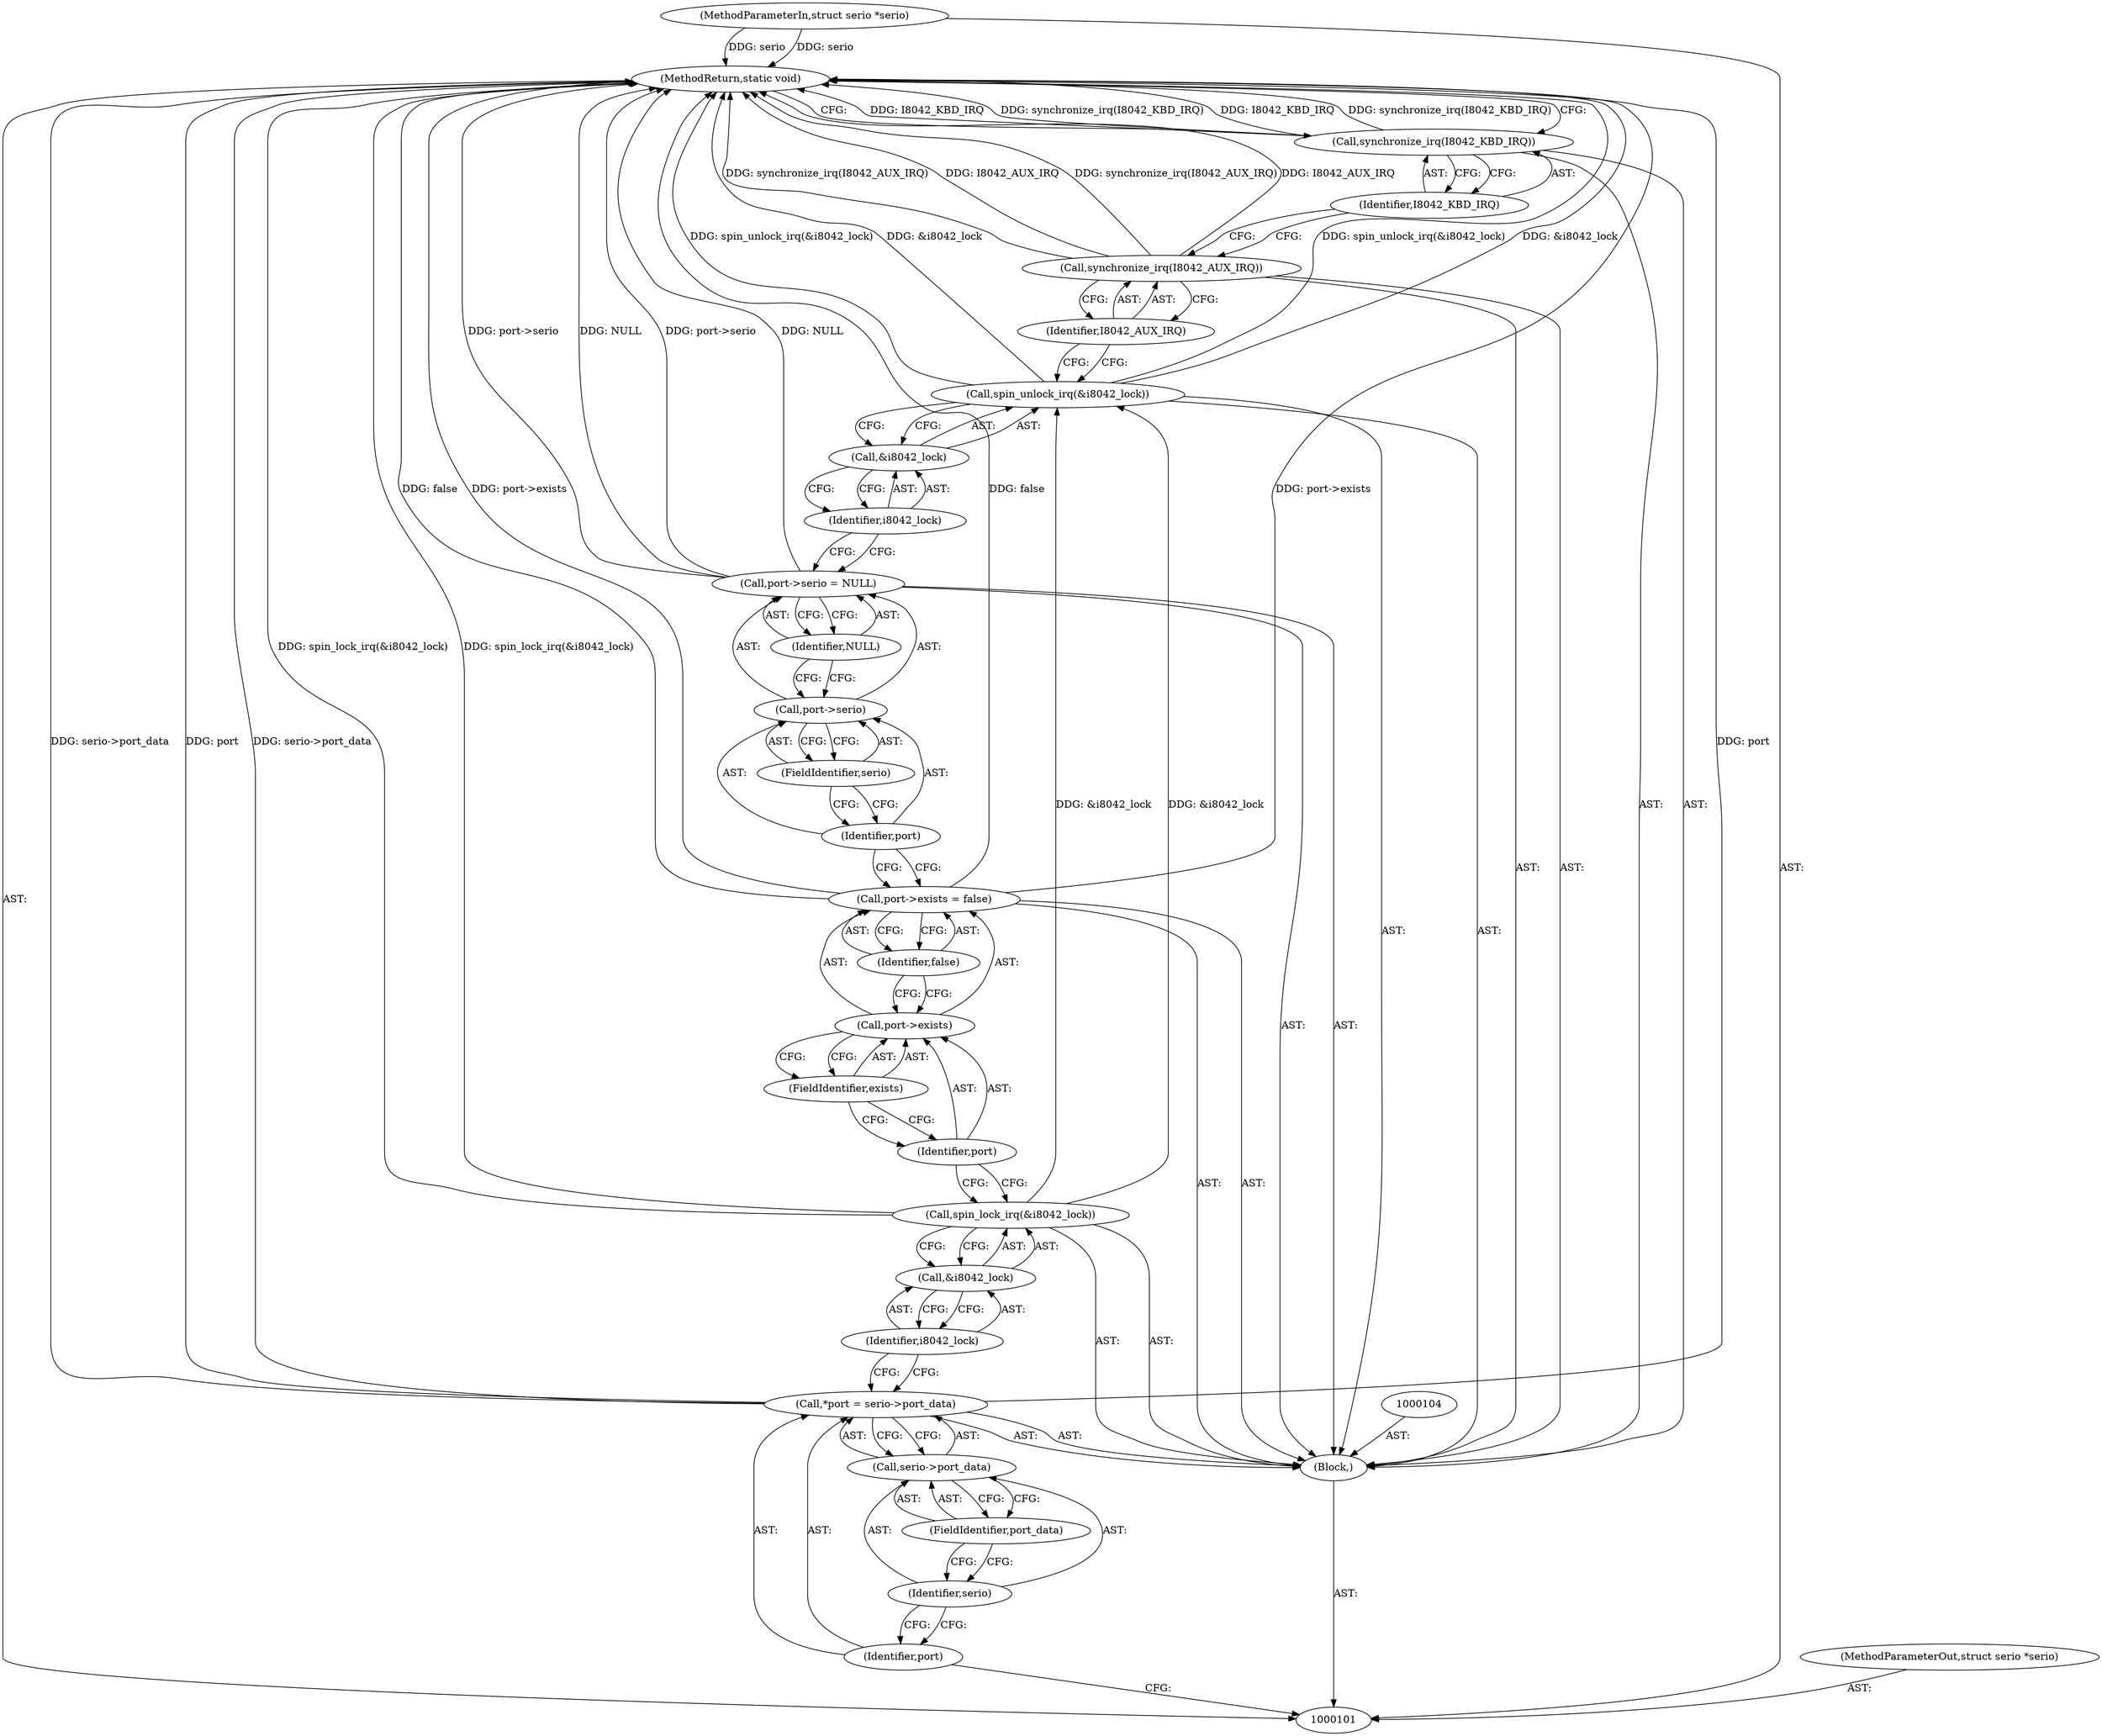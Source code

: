 digraph "0_linux_340d394a789518018f834ff70f7534fc463d3226_1" {
"1000130" [label="(MethodReturn,static void)"];
"1000102" [label="(MethodParameterIn,struct serio *serio)"];
"1000163" [label="(MethodParameterOut,struct serio *serio)"];
"1000127" [label="(Identifier,I8042_AUX_IRQ)"];
"1000126" [label="(Call,synchronize_irq(I8042_AUX_IRQ))"];
"1000129" [label="(Identifier,I8042_KBD_IRQ)"];
"1000128" [label="(Call,synchronize_irq(I8042_KBD_IRQ))"];
"1000103" [label="(Block,)"];
"1000105" [label="(Call,*port = serio->port_data)"];
"1000106" [label="(Identifier,port)"];
"1000107" [label="(Call,serio->port_data)"];
"1000108" [label="(Identifier,serio)"];
"1000109" [label="(FieldIdentifier,port_data)"];
"1000110" [label="(Call,spin_lock_irq(&i8042_lock))"];
"1000111" [label="(Call,&i8042_lock)"];
"1000112" [label="(Identifier,i8042_lock)"];
"1000117" [label="(Identifier,false)"];
"1000113" [label="(Call,port->exists = false)"];
"1000114" [label="(Call,port->exists)"];
"1000115" [label="(Identifier,port)"];
"1000116" [label="(FieldIdentifier,exists)"];
"1000118" [label="(Call,port->serio = NULL)"];
"1000119" [label="(Call,port->serio)"];
"1000120" [label="(Identifier,port)"];
"1000122" [label="(Identifier,NULL)"];
"1000121" [label="(FieldIdentifier,serio)"];
"1000123" [label="(Call,spin_unlock_irq(&i8042_lock))"];
"1000124" [label="(Call,&i8042_lock)"];
"1000125" [label="(Identifier,i8042_lock)"];
"1000130" -> "1000101"  [label="AST: "];
"1000130" -> "1000128"  [label="CFG: "];
"1000113" -> "1000130"  [label="DDG: false"];
"1000113" -> "1000130"  [label="DDG: port->exists"];
"1000126" -> "1000130"  [label="DDG: synchronize_irq(I8042_AUX_IRQ)"];
"1000126" -> "1000130"  [label="DDG: I8042_AUX_IRQ"];
"1000105" -> "1000130"  [label="DDG: serio->port_data"];
"1000105" -> "1000130"  [label="DDG: port"];
"1000123" -> "1000130"  [label="DDG: spin_unlock_irq(&i8042_lock)"];
"1000123" -> "1000130"  [label="DDG: &i8042_lock"];
"1000128" -> "1000130"  [label="DDG: I8042_KBD_IRQ"];
"1000128" -> "1000130"  [label="DDG: synchronize_irq(I8042_KBD_IRQ)"];
"1000102" -> "1000130"  [label="DDG: serio"];
"1000118" -> "1000130"  [label="DDG: NULL"];
"1000118" -> "1000130"  [label="DDG: port->serio"];
"1000110" -> "1000130"  [label="DDG: spin_lock_irq(&i8042_lock)"];
"1000102" -> "1000101"  [label="AST: "];
"1000102" -> "1000130"  [label="DDG: serio"];
"1000163" -> "1000101"  [label="AST: "];
"1000127" -> "1000126"  [label="AST: "];
"1000127" -> "1000123"  [label="CFG: "];
"1000126" -> "1000127"  [label="CFG: "];
"1000126" -> "1000103"  [label="AST: "];
"1000126" -> "1000127"  [label="CFG: "];
"1000127" -> "1000126"  [label="AST: "];
"1000129" -> "1000126"  [label="CFG: "];
"1000126" -> "1000130"  [label="DDG: synchronize_irq(I8042_AUX_IRQ)"];
"1000126" -> "1000130"  [label="DDG: I8042_AUX_IRQ"];
"1000129" -> "1000128"  [label="AST: "];
"1000129" -> "1000126"  [label="CFG: "];
"1000128" -> "1000129"  [label="CFG: "];
"1000128" -> "1000103"  [label="AST: "];
"1000128" -> "1000129"  [label="CFG: "];
"1000129" -> "1000128"  [label="AST: "];
"1000130" -> "1000128"  [label="CFG: "];
"1000128" -> "1000130"  [label="DDG: I8042_KBD_IRQ"];
"1000128" -> "1000130"  [label="DDG: synchronize_irq(I8042_KBD_IRQ)"];
"1000103" -> "1000101"  [label="AST: "];
"1000104" -> "1000103"  [label="AST: "];
"1000105" -> "1000103"  [label="AST: "];
"1000110" -> "1000103"  [label="AST: "];
"1000113" -> "1000103"  [label="AST: "];
"1000118" -> "1000103"  [label="AST: "];
"1000123" -> "1000103"  [label="AST: "];
"1000126" -> "1000103"  [label="AST: "];
"1000128" -> "1000103"  [label="AST: "];
"1000105" -> "1000103"  [label="AST: "];
"1000105" -> "1000107"  [label="CFG: "];
"1000106" -> "1000105"  [label="AST: "];
"1000107" -> "1000105"  [label="AST: "];
"1000112" -> "1000105"  [label="CFG: "];
"1000105" -> "1000130"  [label="DDG: serio->port_data"];
"1000105" -> "1000130"  [label="DDG: port"];
"1000106" -> "1000105"  [label="AST: "];
"1000106" -> "1000101"  [label="CFG: "];
"1000108" -> "1000106"  [label="CFG: "];
"1000107" -> "1000105"  [label="AST: "];
"1000107" -> "1000109"  [label="CFG: "];
"1000108" -> "1000107"  [label="AST: "];
"1000109" -> "1000107"  [label="AST: "];
"1000105" -> "1000107"  [label="CFG: "];
"1000108" -> "1000107"  [label="AST: "];
"1000108" -> "1000106"  [label="CFG: "];
"1000109" -> "1000108"  [label="CFG: "];
"1000109" -> "1000107"  [label="AST: "];
"1000109" -> "1000108"  [label="CFG: "];
"1000107" -> "1000109"  [label="CFG: "];
"1000110" -> "1000103"  [label="AST: "];
"1000110" -> "1000111"  [label="CFG: "];
"1000111" -> "1000110"  [label="AST: "];
"1000115" -> "1000110"  [label="CFG: "];
"1000110" -> "1000130"  [label="DDG: spin_lock_irq(&i8042_lock)"];
"1000110" -> "1000123"  [label="DDG: &i8042_lock"];
"1000111" -> "1000110"  [label="AST: "];
"1000111" -> "1000112"  [label="CFG: "];
"1000112" -> "1000111"  [label="AST: "];
"1000110" -> "1000111"  [label="CFG: "];
"1000112" -> "1000111"  [label="AST: "];
"1000112" -> "1000105"  [label="CFG: "];
"1000111" -> "1000112"  [label="CFG: "];
"1000117" -> "1000113"  [label="AST: "];
"1000117" -> "1000114"  [label="CFG: "];
"1000113" -> "1000117"  [label="CFG: "];
"1000113" -> "1000103"  [label="AST: "];
"1000113" -> "1000117"  [label="CFG: "];
"1000114" -> "1000113"  [label="AST: "];
"1000117" -> "1000113"  [label="AST: "];
"1000120" -> "1000113"  [label="CFG: "];
"1000113" -> "1000130"  [label="DDG: false"];
"1000113" -> "1000130"  [label="DDG: port->exists"];
"1000114" -> "1000113"  [label="AST: "];
"1000114" -> "1000116"  [label="CFG: "];
"1000115" -> "1000114"  [label="AST: "];
"1000116" -> "1000114"  [label="AST: "];
"1000117" -> "1000114"  [label="CFG: "];
"1000115" -> "1000114"  [label="AST: "];
"1000115" -> "1000110"  [label="CFG: "];
"1000116" -> "1000115"  [label="CFG: "];
"1000116" -> "1000114"  [label="AST: "];
"1000116" -> "1000115"  [label="CFG: "];
"1000114" -> "1000116"  [label="CFG: "];
"1000118" -> "1000103"  [label="AST: "];
"1000118" -> "1000122"  [label="CFG: "];
"1000119" -> "1000118"  [label="AST: "];
"1000122" -> "1000118"  [label="AST: "];
"1000125" -> "1000118"  [label="CFG: "];
"1000118" -> "1000130"  [label="DDG: NULL"];
"1000118" -> "1000130"  [label="DDG: port->serio"];
"1000119" -> "1000118"  [label="AST: "];
"1000119" -> "1000121"  [label="CFG: "];
"1000120" -> "1000119"  [label="AST: "];
"1000121" -> "1000119"  [label="AST: "];
"1000122" -> "1000119"  [label="CFG: "];
"1000120" -> "1000119"  [label="AST: "];
"1000120" -> "1000113"  [label="CFG: "];
"1000121" -> "1000120"  [label="CFG: "];
"1000122" -> "1000118"  [label="AST: "];
"1000122" -> "1000119"  [label="CFG: "];
"1000118" -> "1000122"  [label="CFG: "];
"1000121" -> "1000119"  [label="AST: "];
"1000121" -> "1000120"  [label="CFG: "];
"1000119" -> "1000121"  [label="CFG: "];
"1000123" -> "1000103"  [label="AST: "];
"1000123" -> "1000124"  [label="CFG: "];
"1000124" -> "1000123"  [label="AST: "];
"1000127" -> "1000123"  [label="CFG: "];
"1000123" -> "1000130"  [label="DDG: spin_unlock_irq(&i8042_lock)"];
"1000123" -> "1000130"  [label="DDG: &i8042_lock"];
"1000110" -> "1000123"  [label="DDG: &i8042_lock"];
"1000124" -> "1000123"  [label="AST: "];
"1000124" -> "1000125"  [label="CFG: "];
"1000125" -> "1000124"  [label="AST: "];
"1000123" -> "1000124"  [label="CFG: "];
"1000125" -> "1000124"  [label="AST: "];
"1000125" -> "1000118"  [label="CFG: "];
"1000124" -> "1000125"  [label="CFG: "];
}
